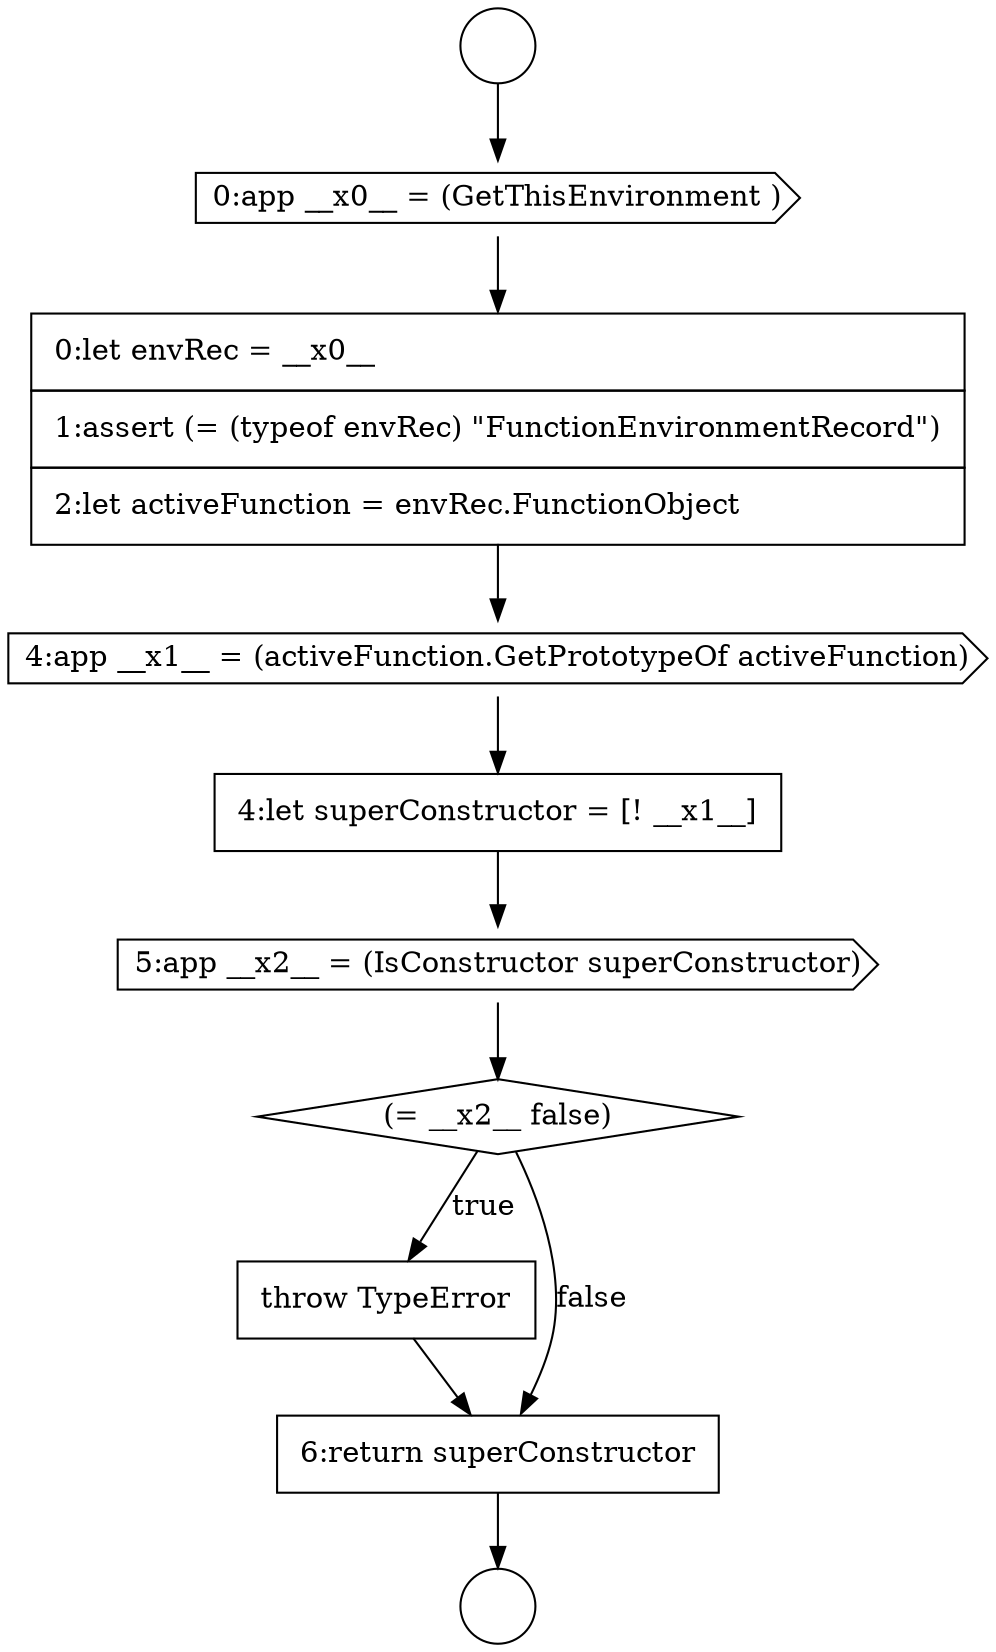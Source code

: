 digraph {
  node4119 [shape=none, margin=0, label=<<font color="black">
    <table border="0" cellborder="1" cellspacing="0" cellpadding="10">
      <tr><td align="left">throw TypeError</td></tr>
    </table>
  </font>> color="black" fillcolor="white" style=filled]
  node4115 [shape=cds, label=<<font color="black">4:app __x1__ = (activeFunction.GetPrototypeOf activeFunction)</font>> color="black" fillcolor="white" style=filled]
  node4120 [shape=none, margin=0, label=<<font color="black">
    <table border="0" cellborder="1" cellspacing="0" cellpadding="10">
      <tr><td align="left">6:return superConstructor</td></tr>
    </table>
  </font>> color="black" fillcolor="white" style=filled]
  node4116 [shape=none, margin=0, label=<<font color="black">
    <table border="0" cellborder="1" cellspacing="0" cellpadding="10">
      <tr><td align="left">4:let superConstructor = [! __x1__]</td></tr>
    </table>
  </font>> color="black" fillcolor="white" style=filled]
  node4112 [shape=circle label=" " color="black" fillcolor="white" style=filled]
  node4113 [shape=cds, label=<<font color="black">0:app __x0__ = (GetThisEnvironment )</font>> color="black" fillcolor="white" style=filled]
  node4117 [shape=cds, label=<<font color="black">5:app __x2__ = (IsConstructor superConstructor)</font>> color="black" fillcolor="white" style=filled]
  node4111 [shape=circle label=" " color="black" fillcolor="white" style=filled]
  node4114 [shape=none, margin=0, label=<<font color="black">
    <table border="0" cellborder="1" cellspacing="0" cellpadding="10">
      <tr><td align="left">0:let envRec = __x0__</td></tr>
      <tr><td align="left">1:assert (= (typeof envRec) &quot;FunctionEnvironmentRecord&quot;)</td></tr>
      <tr><td align="left">2:let activeFunction = envRec.FunctionObject</td></tr>
    </table>
  </font>> color="black" fillcolor="white" style=filled]
  node4118 [shape=diamond, label=<<font color="black">(= __x2__ false)</font>> color="black" fillcolor="white" style=filled]
  node4120 -> node4112 [ color="black"]
  node4118 -> node4119 [label=<<font color="black">true</font>> color="black"]
  node4118 -> node4120 [label=<<font color="black">false</font>> color="black"]
  node4115 -> node4116 [ color="black"]
  node4111 -> node4113 [ color="black"]
  node4117 -> node4118 [ color="black"]
  node4119 -> node4120 [ color="black"]
  node4114 -> node4115 [ color="black"]
  node4116 -> node4117 [ color="black"]
  node4113 -> node4114 [ color="black"]
}
